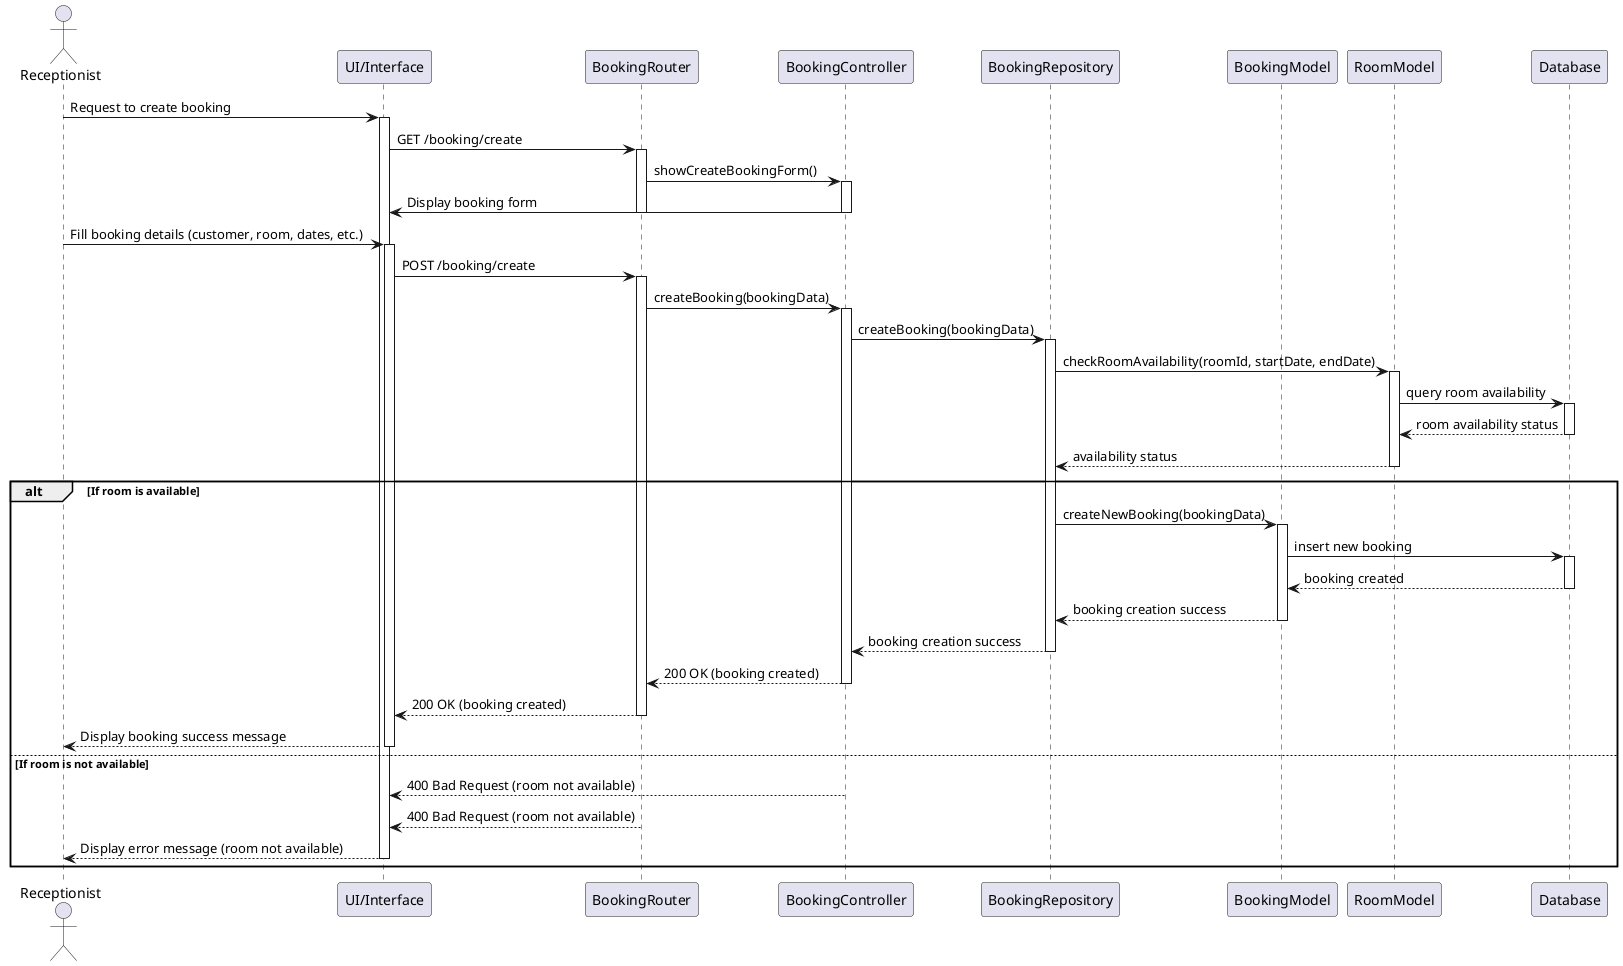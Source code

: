 @startuml
actor Receptionist
participant "UI/Interface" as UI
participant "BookingRouter" as Router
participant "BookingController" as Controller
participant "BookingRepository" as Repository
participant "BookingModel" as BookingModel
participant "RoomModel" as RoomModel
participant "Database" as DB

Receptionist -> UI: Request to create booking
activate UI
UI -> Router: GET /booking/create
activate Router
Router -> Controller: showCreateBookingForm()
activate Controller
Controller -> UI: Display booking form
deactivate Controller
deactivate Router

Receptionist -> UI: Fill booking details (customer, room, dates, etc.)
activate UI
UI -> Router: POST /booking/create
activate Router
Router -> Controller: createBooking(bookingData)
activate Controller
Controller -> Repository: createBooking(bookingData)
activate Repository

Repository -> RoomModel: checkRoomAvailability(roomId, startDate, endDate)
activate RoomModel
RoomModel -> DB: query room availability
activate DB
DB --> RoomModel: room availability status
deactivate DB
RoomModel --> Repository: availability status
deactivate RoomModel

alt If room is available
    Repository -> BookingModel: createNewBooking(bookingData)
    activate BookingModel
    BookingModel -> DB: insert new booking
    activate DB
    DB --> BookingModel: booking created
    deactivate DB
    BookingModel --> Repository: booking creation success
    deactivate BookingModel
    Repository --> Controller: booking creation success
    deactivate Repository
    Controller --> Router: 200 OK (booking created)
    deactivate Controller
    Router --> UI: 200 OK (booking created)
    deactivate Router
    UI --> Receptionist: Display booking success message
    deactivate UI
else If room is not available
    deactivate Repository
    Controller --> UI: 400 Bad Request (room not available)
    deactivate Controller
    Router --> UI: 400 Bad Request (room not available)
    deactivate Router
    UI --> Receptionist: Display error message (room not available)
    deactivate UI
end
@enduml
